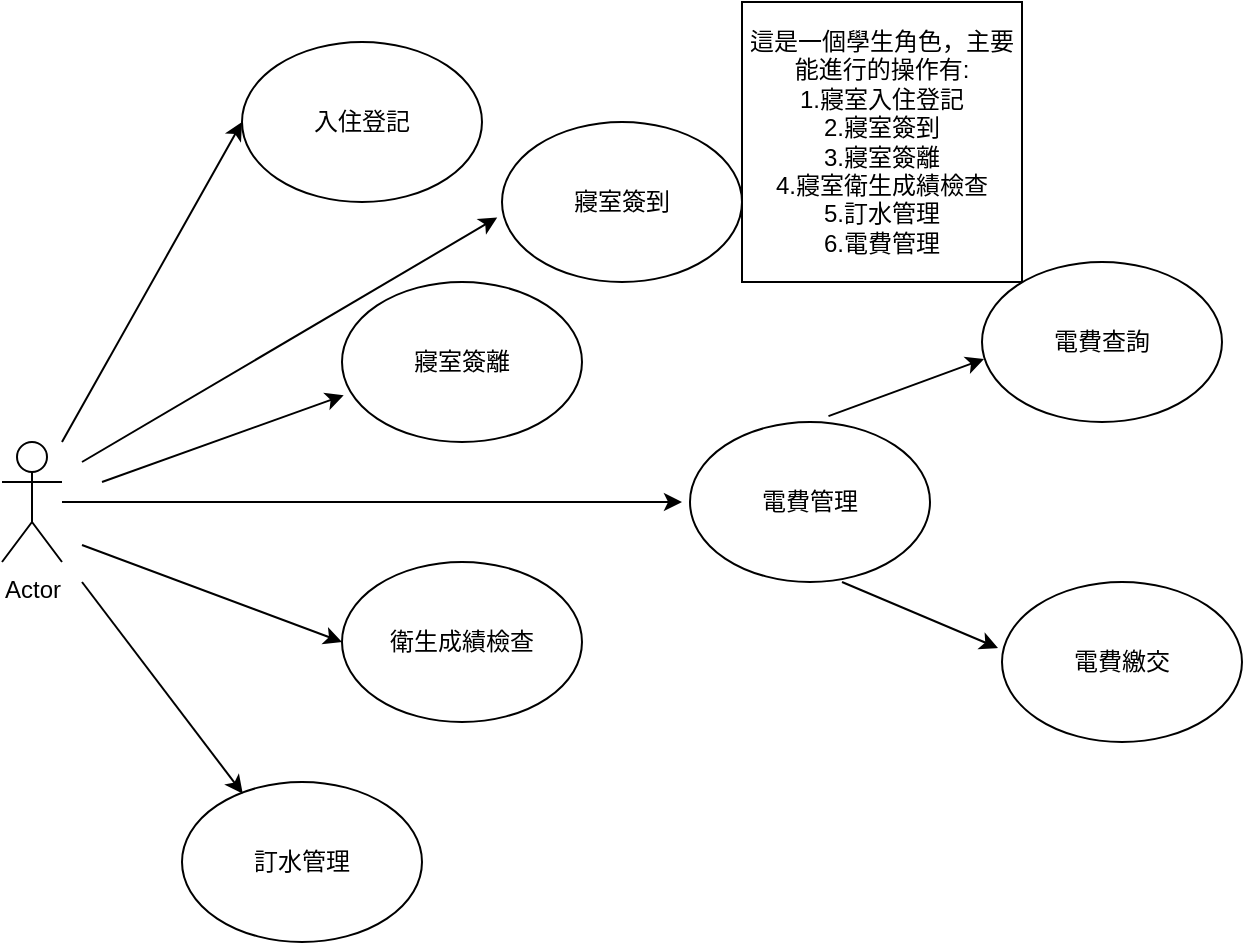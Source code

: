 <mxfile version="22.1.16" type="device">
  <diagram id="C5RBs43oDa-KdzZeNtuy" name="Page-1">
    <mxGraphModel dx="1036" dy="606" grid="1" gridSize="10" guides="1" tooltips="1" connect="1" arrows="1" fold="1" page="1" pageScale="1" pageWidth="827" pageHeight="1169" math="0" shadow="0">
      <root>
        <mxCell id="WIyWlLk6GJQsqaUBKTNV-0" />
        <mxCell id="WIyWlLk6GJQsqaUBKTNV-1" parent="WIyWlLk6GJQsqaUBKTNV-0" />
        <mxCell id="q68nCGGydoX_3qnlbrFk-0" value="Actor" style="shape=umlActor;verticalLabelPosition=bottom;verticalAlign=top;html=1;outlineConnect=0;" vertex="1" parent="WIyWlLk6GJQsqaUBKTNV-1">
          <mxGeometry x="70" y="220" width="30" height="60" as="geometry" />
        </mxCell>
        <mxCell id="q68nCGGydoX_3qnlbrFk-1" value="寢室簽到" style="ellipse;whiteSpace=wrap;html=1;" vertex="1" parent="WIyWlLk6GJQsqaUBKTNV-1">
          <mxGeometry x="320" y="60" width="120" height="80" as="geometry" />
        </mxCell>
        <mxCell id="q68nCGGydoX_3qnlbrFk-2" value="寢室簽離" style="ellipse;whiteSpace=wrap;html=1;" vertex="1" parent="WIyWlLk6GJQsqaUBKTNV-1">
          <mxGeometry x="240" y="140" width="120" height="80" as="geometry" />
        </mxCell>
        <mxCell id="q68nCGGydoX_3qnlbrFk-3" value="電費查詢" style="ellipse;whiteSpace=wrap;html=1;" vertex="1" parent="WIyWlLk6GJQsqaUBKTNV-1">
          <mxGeometry x="560" y="130" width="120" height="80" as="geometry" />
        </mxCell>
        <mxCell id="q68nCGGydoX_3qnlbrFk-4" value="電費繳交" style="ellipse;whiteSpace=wrap;html=1;" vertex="1" parent="WIyWlLk6GJQsqaUBKTNV-1">
          <mxGeometry x="570" y="290" width="120" height="80" as="geometry" />
        </mxCell>
        <mxCell id="q68nCGGydoX_3qnlbrFk-5" value="電費管理" style="ellipse;whiteSpace=wrap;html=1;" vertex="1" parent="WIyWlLk6GJQsqaUBKTNV-1">
          <mxGeometry x="414" y="210" width="120" height="80" as="geometry" />
        </mxCell>
        <mxCell id="q68nCGGydoX_3qnlbrFk-6" value="訂水管理" style="ellipse;whiteSpace=wrap;html=1;" vertex="1" parent="WIyWlLk6GJQsqaUBKTNV-1">
          <mxGeometry x="160" y="390" width="120" height="80" as="geometry" />
        </mxCell>
        <mxCell id="q68nCGGydoX_3qnlbrFk-7" value="衛生成績檢查" style="ellipse;whiteSpace=wrap;html=1;" vertex="1" parent="WIyWlLk6GJQsqaUBKTNV-1">
          <mxGeometry x="240" y="280" width="120" height="80" as="geometry" />
        </mxCell>
        <mxCell id="q68nCGGydoX_3qnlbrFk-8" value="入住登記" style="ellipse;whiteSpace=wrap;html=1;" vertex="1" parent="WIyWlLk6GJQsqaUBKTNV-1">
          <mxGeometry x="190" y="20" width="120" height="80" as="geometry" />
        </mxCell>
        <mxCell id="q68nCGGydoX_3qnlbrFk-10" style="edgeStyle=orthogonalEdgeStyle;rounded=0;orthogonalLoop=1;jettySize=auto;html=1;" edge="1" parent="WIyWlLk6GJQsqaUBKTNV-1" source="q68nCGGydoX_3qnlbrFk-0">
          <mxGeometry relative="1" as="geometry">
            <mxPoint x="410" y="250" as="targetPoint" />
          </mxGeometry>
        </mxCell>
        <mxCell id="q68nCGGydoX_3qnlbrFk-11" value="" style="endArrow=classic;html=1;rounded=0;entryX=0;entryY=0.5;entryDx=0;entryDy=0;" edge="1" parent="WIyWlLk6GJQsqaUBKTNV-1" target="q68nCGGydoX_3qnlbrFk-8">
          <mxGeometry width="50" height="50" relative="1" as="geometry">
            <mxPoint x="100" y="220" as="sourcePoint" />
            <mxPoint x="110" y="170" as="targetPoint" />
          </mxGeometry>
        </mxCell>
        <mxCell id="q68nCGGydoX_3qnlbrFk-12" value="" style="endArrow=classic;html=1;rounded=0;entryX=-0.02;entryY=0.597;entryDx=0;entryDy=0;entryPerimeter=0;" edge="1" parent="WIyWlLk6GJQsqaUBKTNV-1" target="q68nCGGydoX_3qnlbrFk-1">
          <mxGeometry width="50" height="50" relative="1" as="geometry">
            <mxPoint x="110" y="230" as="sourcePoint" />
            <mxPoint x="200" y="70" as="targetPoint" />
          </mxGeometry>
        </mxCell>
        <mxCell id="q68nCGGydoX_3qnlbrFk-13" value="" style="endArrow=classic;html=1;rounded=0;entryX=0.007;entryY=0.708;entryDx=0;entryDy=0;entryPerimeter=0;" edge="1" parent="WIyWlLk6GJQsqaUBKTNV-1" target="q68nCGGydoX_3qnlbrFk-2">
          <mxGeometry width="50" height="50" relative="1" as="geometry">
            <mxPoint x="120" y="240" as="sourcePoint" />
            <mxPoint x="328" y="118" as="targetPoint" />
          </mxGeometry>
        </mxCell>
        <mxCell id="q68nCGGydoX_3qnlbrFk-14" value="" style="endArrow=classic;html=1;rounded=0;entryX=0;entryY=0.5;entryDx=0;entryDy=0;" edge="1" parent="WIyWlLk6GJQsqaUBKTNV-1" target="q68nCGGydoX_3qnlbrFk-7">
          <mxGeometry width="50" height="50" relative="1" as="geometry">
            <mxPoint x="110" y="271.5" as="sourcePoint" />
            <mxPoint x="231" y="228.5" as="targetPoint" />
          </mxGeometry>
        </mxCell>
        <mxCell id="q68nCGGydoX_3qnlbrFk-15" value="" style="endArrow=classic;html=1;rounded=0;entryX=0.253;entryY=0.072;entryDx=0;entryDy=0;entryPerimeter=0;" edge="1" parent="WIyWlLk6GJQsqaUBKTNV-1" target="q68nCGGydoX_3qnlbrFk-6">
          <mxGeometry width="50" height="50" relative="1" as="geometry">
            <mxPoint x="110" y="290" as="sourcePoint" />
            <mxPoint x="250" y="330" as="targetPoint" />
          </mxGeometry>
        </mxCell>
        <mxCell id="q68nCGGydoX_3qnlbrFk-17" value="" style="endArrow=classic;html=1;rounded=0;entryX=0.007;entryY=0.708;entryDx=0;entryDy=0;entryPerimeter=0;exitX=0.577;exitY=-0.037;exitDx=0;exitDy=0;exitPerimeter=0;" edge="1" parent="WIyWlLk6GJQsqaUBKTNV-1" source="q68nCGGydoX_3qnlbrFk-5">
          <mxGeometry width="50" height="50" relative="1" as="geometry">
            <mxPoint x="440" y="221.5" as="sourcePoint" />
            <mxPoint x="561" y="178.5" as="targetPoint" />
          </mxGeometry>
        </mxCell>
        <mxCell id="q68nCGGydoX_3qnlbrFk-19" value="" style="endArrow=classic;html=1;rounded=0;exitX=0.577;exitY=-0.037;exitDx=0;exitDy=0;exitPerimeter=0;" edge="1" parent="WIyWlLk6GJQsqaUBKTNV-1">
          <mxGeometry width="50" height="50" relative="1" as="geometry">
            <mxPoint x="490" y="290" as="sourcePoint" />
            <mxPoint x="568" y="323" as="targetPoint" />
          </mxGeometry>
        </mxCell>
        <mxCell id="q68nCGGydoX_3qnlbrFk-20" value="這是一個學生角色，主要能進行的操作有:&lt;br&gt;1.寢室入住登記&lt;br&gt;2.寢室簽到&lt;br&gt;3.寢室簽離&lt;br&gt;4.寢室衛生成績檢查&lt;br&gt;5.訂水管理&lt;br&gt;6.電費管理" style="whiteSpace=wrap;html=1;aspect=fixed;" vertex="1" parent="WIyWlLk6GJQsqaUBKTNV-1">
          <mxGeometry x="440" width="140" height="140" as="geometry" />
        </mxCell>
      </root>
    </mxGraphModel>
  </diagram>
</mxfile>
